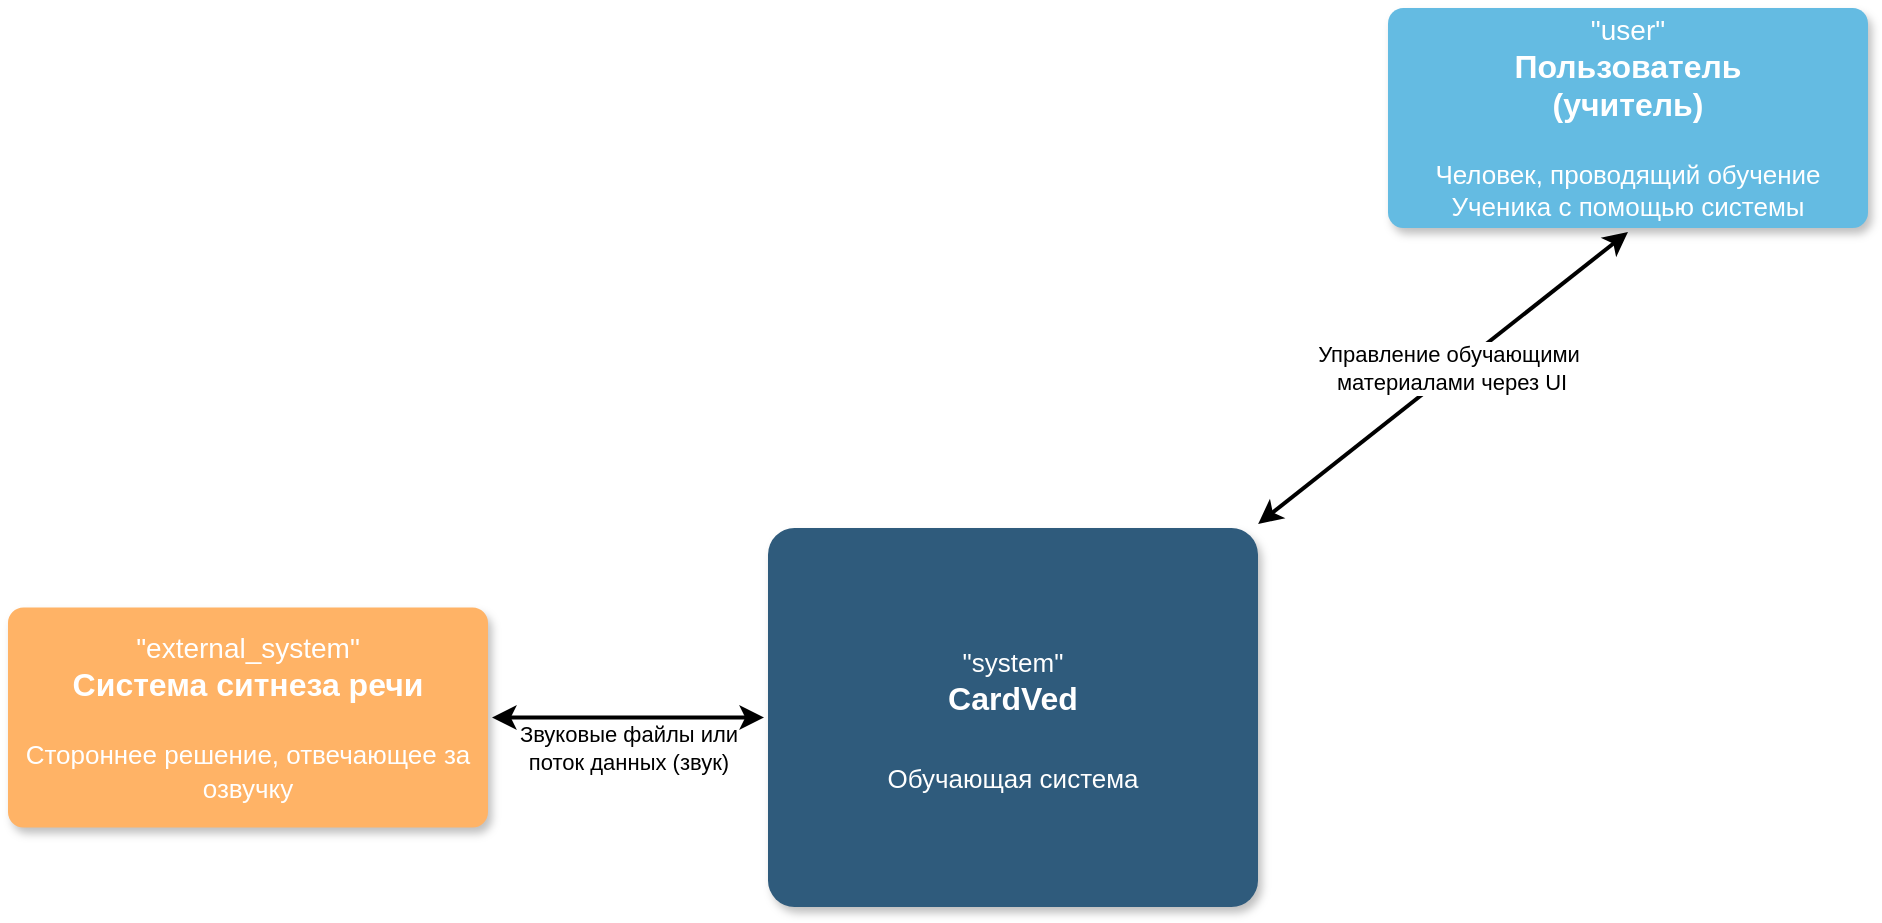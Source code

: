 <mxfile version="23.1.5" type="device">
  <diagram id="6a731a19-8d31-9384-78a2-239565b7b9f0" name="Page-1">
    <mxGraphModel dx="1434" dy="844" grid="1" gridSize="10" guides="1" tooltips="1" connect="1" arrows="1" fold="1" page="1" pageScale="1" pageWidth="1169" pageHeight="827" background="none" math="0" shadow="0">
      <root>
        <mxCell id="0" />
        <mxCell id="1" parent="0" />
        <mxCell id="1745" value="" style="edgeStyle=none;rounded=0;jumpStyle=none;html=1;shadow=0;labelBackgroundColor=none;startArrow=classic;startFill=1;endArrow=classic;endFill=1;jettySize=auto;orthogonalLoop=1;strokeColor=#000000;strokeWidth=2;fontFamily=Helvetica;fontSize=16;fontColor=#23445D;spacing=5;entryX=0.5;entryY=1;entryDx=0;entryDy=0;endSize=6;" parent="1" source="1749" target="1761" edge="1">
          <mxGeometry relative="1" as="geometry">
            <mxPoint x="617.5" y="222" as="targetPoint" />
          </mxGeometry>
        </mxCell>
        <mxCell id="WcwIFX3eCWG540BLVqSy-1787" value="Управление обучающими&lt;br&gt;&amp;nbsp;материалами через UI" style="edgeLabel;html=1;align=center;verticalAlign=middle;resizable=0;points=[];labelBackgroundColor=default;" vertex="1" connectable="0" parent="1745">
          <mxGeometry x="-0.099" y="-1" relative="1" as="geometry">
            <mxPoint x="11" y="-13" as="offset" />
          </mxGeometry>
        </mxCell>
        <mxCell id="1749" value="&lt;span style=&quot;font-weight: normal;&quot;&gt;&lt;font style=&quot;font-size: 13px;&quot;&gt;&quot;system&quot;&lt;/font&gt;&lt;/span&gt;&lt;br&gt;CardVed&lt;br&gt;&lt;div&gt;&lt;br&gt;&lt;/div&gt;&lt;div&gt;&lt;font style=&quot;font-size: 13px; font-weight: normal;&quot;&gt;Обучающая система&lt;/font&gt;&lt;/div&gt;" style="rounded=1;whiteSpace=wrap;html=1;shadow=1;labelBackgroundColor=none;strokeColor=none;strokeWidth=3;fillColor=#2F5B7C;fontFamily=Helvetica;fontSize=16;fontColor=#FFFFFF;align=center;fontStyle=1;spacing=5;arcSize=7;perimeterSpacing=2;" parent="1" vertex="1">
          <mxGeometry x="430" y="310" width="245" height="189.5" as="geometry" />
        </mxCell>
        <mxCell id="1761" value="&quot;user&quot;&lt;br&gt;&lt;b style=&quot;font-size: 16px;&quot;&gt;Пользователь &lt;/b&gt;&lt;br&gt;&lt;b style=&quot;font-size: 16px;&quot;&gt;(учитель)&lt;/b&gt;&lt;br&gt;&lt;br&gt;&lt;span style=&quot;font-size: 13px;&quot;&gt;Человек, проводящий обучение Ученика с помощью системы&lt;/span&gt;" style="rounded=1;whiteSpace=wrap;html=1;shadow=1;labelBackgroundColor=none;strokeColor=none;strokeWidth=3;fillColor=#64bbe2;fontFamily=Helvetica;fontSize=14;fontColor=#FFFFFF;align=center;spacing=5;arcSize=7;perimeterSpacing=2;" parent="1" vertex="1">
          <mxGeometry x="740" y="50" width="240" height="110" as="geometry" />
        </mxCell>
        <mxCell id="WcwIFX3eCWG540BLVqSy-1784" value="&quot;external_system&quot;&lt;br&gt;&lt;span style=&quot;font-size: 16px;&quot;&gt;&lt;b&gt;Система ситнеза речи&lt;/b&gt;&lt;/span&gt;&lt;br&gt;&lt;br&gt;&lt;span style=&quot;font-size: 13px;&quot;&gt;Стороннее решение, отвечающее за озвучку&lt;/span&gt;" style="rounded=1;whiteSpace=wrap;html=1;shadow=1;labelBackgroundColor=none;strokeColor=none;strokeWidth=3;fillColor=#FFB366;fontFamily=Helvetica;fontSize=14;fontColor=#FFFFFF;align=center;spacing=5;arcSize=7;perimeterSpacing=2;" vertex="1" parent="1">
          <mxGeometry x="50" y="349.75" width="240" height="110" as="geometry" />
        </mxCell>
        <mxCell id="WcwIFX3eCWG540BLVqSy-1785" value="" style="edgeStyle=none;rounded=0;jumpStyle=none;html=1;shadow=0;labelBackgroundColor=none;startArrow=classic;startFill=1;endArrow=classic;endFill=1;jettySize=auto;orthogonalLoop=1;strokeColor=#000000;strokeWidth=2;fontFamily=Helvetica;fontSize=16;fontColor=#23445D;spacing=5;entryX=0;entryY=0.5;entryDx=0;entryDy=0;endSize=6;exitX=1;exitY=0.5;exitDx=0;exitDy=0;" edge="1" parent="1" source="WcwIFX3eCWG540BLVqSy-1784" target="1749">
          <mxGeometry relative="1" as="geometry">
            <mxPoint x="170" y="676" as="sourcePoint" />
            <mxPoint x="355" y="530" as="targetPoint" />
          </mxGeometry>
        </mxCell>
        <mxCell id="WcwIFX3eCWG540BLVqSy-1786" value="Звуковые файлы или&lt;br&gt;поток данных (звук)" style="edgeLabel;html=1;align=center;verticalAlign=middle;resizable=0;points=[];" vertex="1" connectable="0" parent="WcwIFX3eCWG540BLVqSy-1785">
          <mxGeometry x="-0.485" y="2" relative="1" as="geometry">
            <mxPoint x="33" y="17" as="offset" />
          </mxGeometry>
        </mxCell>
      </root>
    </mxGraphModel>
  </diagram>
</mxfile>
